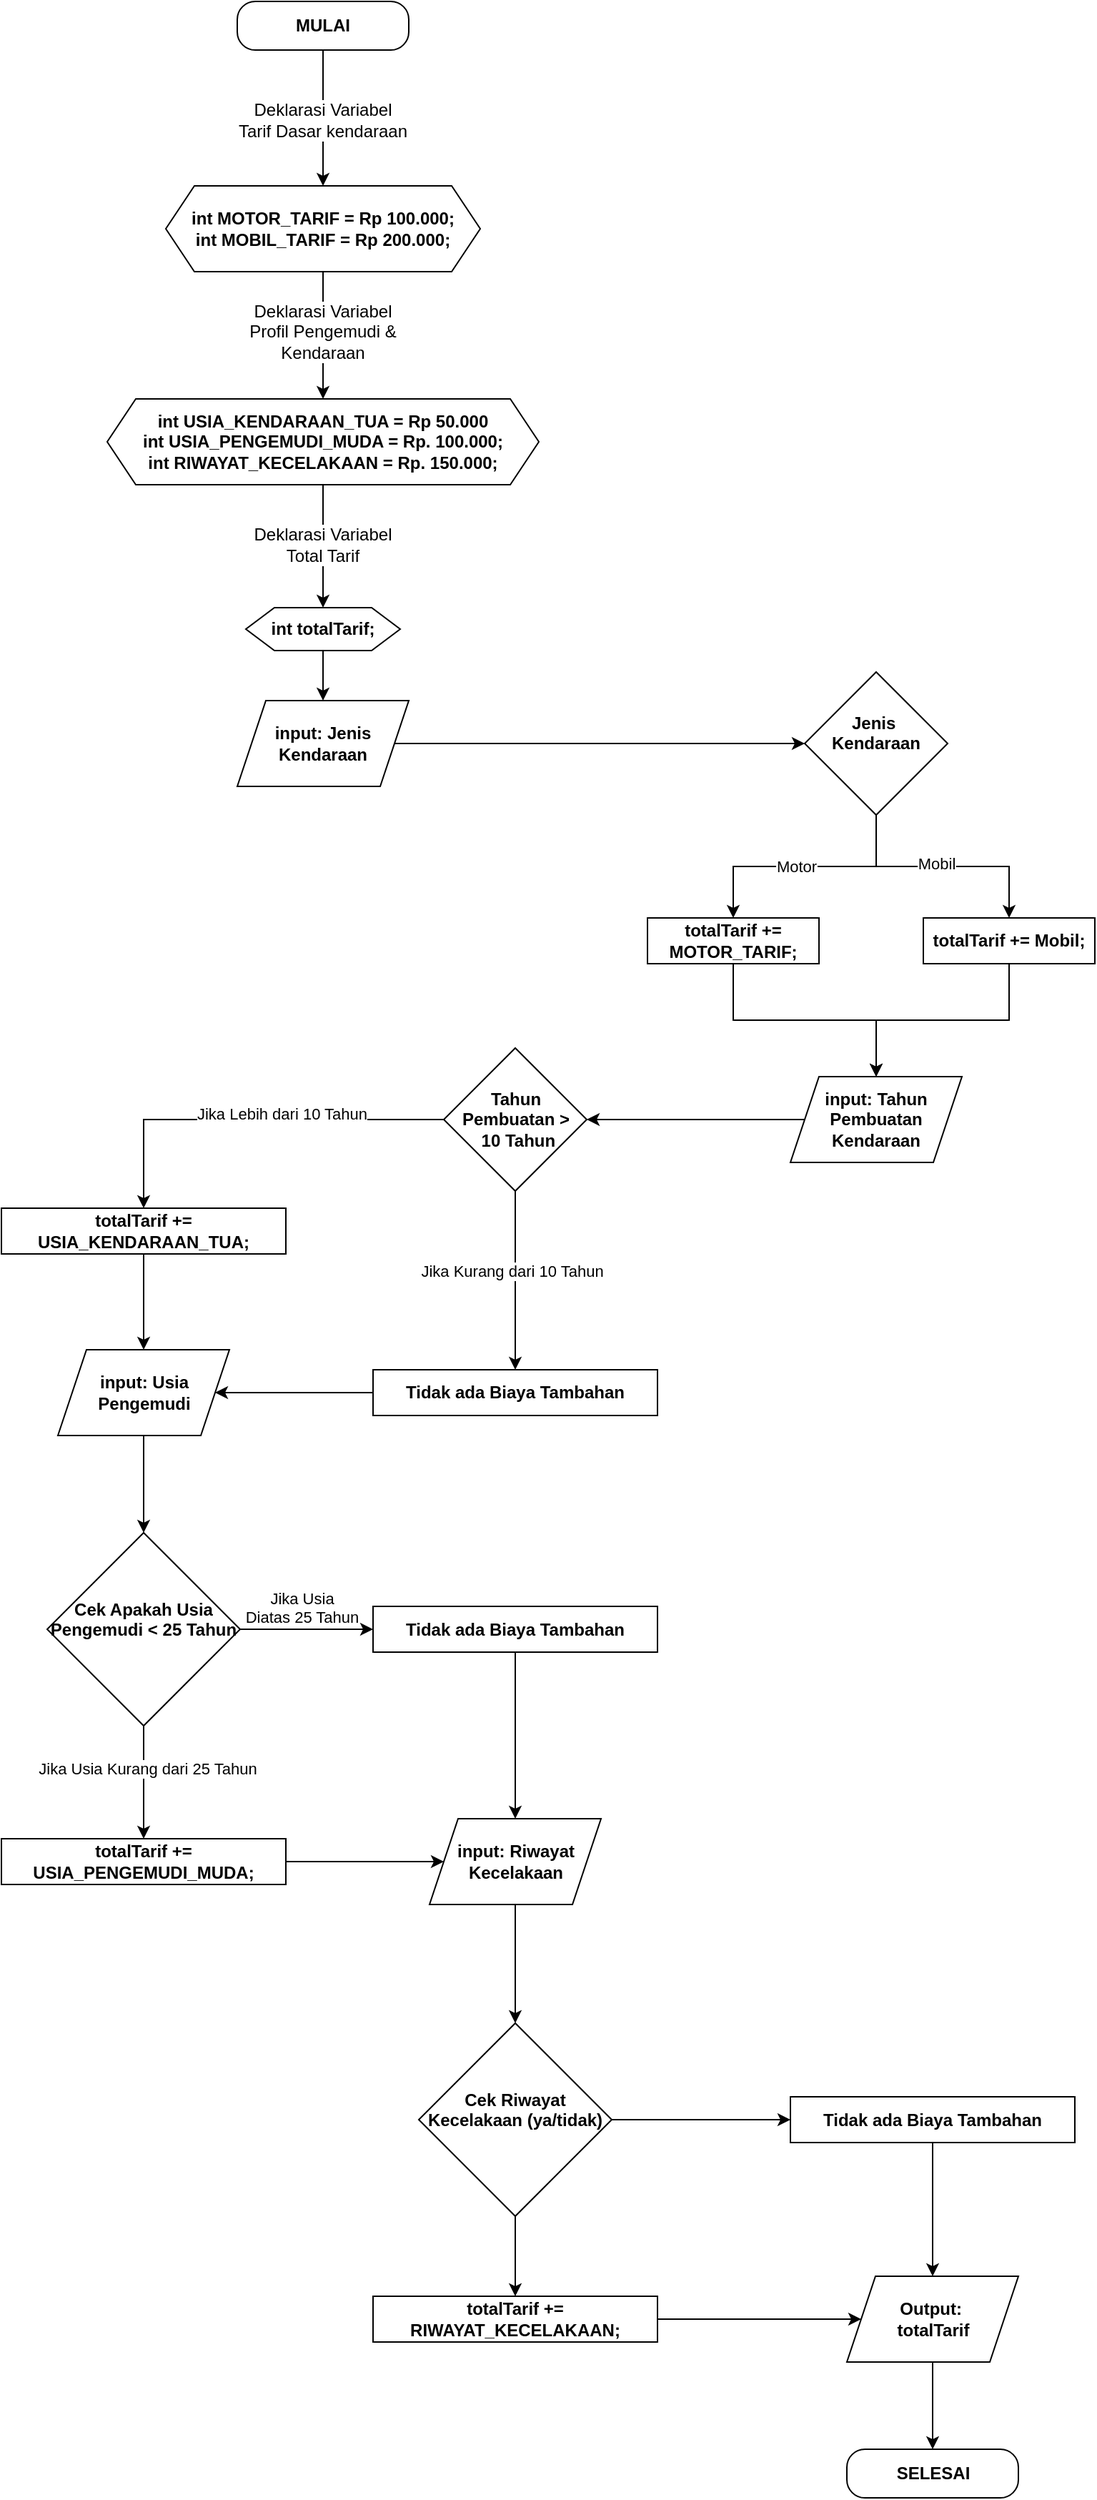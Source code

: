 <mxfile>
    <diagram id="C5RBs43oDa-KdzZeNtuy" name="Page-1">
        <mxGraphModel dx="1351" dy="744" grid="0" gridSize="10" guides="1" tooltips="1" connect="1" arrows="1" fold="1" page="1" pageScale="1" pageWidth="827" pageHeight="1169" background="none" math="0" shadow="0">
            <root>
                <mxCell id="WIyWlLk6GJQsqaUBKTNV-0"/>
                <mxCell id="WIyWlLk6GJQsqaUBKTNV-1" parent="WIyWlLk6GJQsqaUBKTNV-0"/>
                <mxCell id="32K8P8o3c46-vZ3ChS1r-31" value="" style="edgeStyle=orthogonalEdgeStyle;rounded=0;orthogonalLoop=1;jettySize=auto;html=1;" parent="WIyWlLk6GJQsqaUBKTNV-1" source="32K8P8o3c46-vZ3ChS1r-0" target="32K8P8o3c46-vZ3ChS1r-20" edge="1">
                    <mxGeometry relative="1" as="geometry"/>
                </mxCell>
                <mxCell id="32K8P8o3c46-vZ3ChS1r-0" value="input: Jenis Kendaraan" style="shape=parallelogram;perimeter=parallelogramPerimeter;whiteSpace=wrap;html=1;fixedSize=1;fontStyle=1" parent="WIyWlLk6GJQsqaUBKTNV-1" vertex="1">
                    <mxGeometry x="205" y="519" width="120" height="60" as="geometry"/>
                </mxCell>
                <mxCell id="32K8P8o3c46-vZ3ChS1r-11" value="" style="edgeStyle=orthogonalEdgeStyle;rounded=0;orthogonalLoop=1;jettySize=auto;html=1;" parent="WIyWlLk6GJQsqaUBKTNV-1" source="32K8P8o3c46-vZ3ChS1r-2" target="32K8P8o3c46-vZ3ChS1r-6" edge="1">
                    <mxGeometry relative="1" as="geometry"/>
                </mxCell>
                <mxCell id="32K8P8o3c46-vZ3ChS1r-2" value="&lt;b&gt;MULAI&lt;/b&gt;" style="rounded=1;whiteSpace=wrap;html=1;arcSize=37;" parent="WIyWlLk6GJQsqaUBKTNV-1" vertex="1">
                    <mxGeometry x="205" y="30" width="120" height="34" as="geometry"/>
                </mxCell>
                <mxCell id="13" value="" style="edgeStyle=none;html=1;" parent="WIyWlLk6GJQsqaUBKTNV-1" source="32K8P8o3c46-vZ3ChS1r-6" target="32K8P8o3c46-vZ3ChS1r-12" edge="1">
                    <mxGeometry relative="1" as="geometry"/>
                </mxCell>
                <mxCell id="32K8P8o3c46-vZ3ChS1r-6" value="int MOTOR_TARIF = Rp 100.000;&lt;div&gt;int MOBIL_TARIF = Rp 200.000;&lt;/div&gt;" style="shape=hexagon;perimeter=hexagonPerimeter2;whiteSpace=wrap;html=1;fixedSize=1;fontStyle=1" parent="WIyWlLk6GJQsqaUBKTNV-1" vertex="1">
                    <mxGeometry x="155" y="159" width="220" height="60" as="geometry"/>
                </mxCell>
                <mxCell id="32K8P8o3c46-vZ3ChS1r-10" value="Deklarasi Variabel Tarif Dasar kendaraan" style="text;html=1;align=center;verticalAlign=middle;whiteSpace=wrap;rounded=0;labelBackgroundColor=default;" parent="WIyWlLk6GJQsqaUBKTNV-1" vertex="1">
                    <mxGeometry x="203" y="98" width="124" height="30" as="geometry"/>
                </mxCell>
                <mxCell id="32K8P8o3c46-vZ3ChS1r-30" value="" style="edgeStyle=orthogonalEdgeStyle;rounded=0;orthogonalLoop=1;jettySize=auto;html=1;entryX=0.5;entryY=0;entryDx=0;entryDy=0;" parent="WIyWlLk6GJQsqaUBKTNV-1" source="32K8P8o3c46-vZ3ChS1r-12" target="32K8P8o3c46-vZ3ChS1r-55" edge="1">
                    <mxGeometry relative="1" as="geometry"/>
                </mxCell>
                <mxCell id="32K8P8o3c46-vZ3ChS1r-12" value="int USIA_KENDARAAN_TUA = Rp 50.000&lt;br&gt;int USIA_PENGEMUDI_MUDA = Rp. 100.000;&lt;div&gt;int&amp;nbsp;RIWAYAT_KECELAKAAN = Rp. 150.000;&lt;/div&gt;" style="shape=hexagon;perimeter=hexagonPerimeter2;whiteSpace=wrap;html=1;fixedSize=1;fontStyle=1;fontFamily=Helvetica;" parent="WIyWlLk6GJQsqaUBKTNV-1" vertex="1">
                    <mxGeometry x="114" y="308" width="302" height="60" as="geometry"/>
                </mxCell>
                <mxCell id="32K8P8o3c46-vZ3ChS1r-33" value="" style="edgeStyle=orthogonalEdgeStyle;rounded=0;orthogonalLoop=1;jettySize=auto;html=1;" parent="WIyWlLk6GJQsqaUBKTNV-1" source="32K8P8o3c46-vZ3ChS1r-20" target="32K8P8o3c46-vZ3ChS1r-32" edge="1">
                    <mxGeometry relative="1" as="geometry"/>
                </mxCell>
                <mxCell id="32K8P8o3c46-vZ3ChS1r-43" value="Motor" style="edgeLabel;html=1;align=center;verticalAlign=middle;resizable=0;points=[];" parent="32K8P8o3c46-vZ3ChS1r-33" connectable="0" vertex="1">
                    <mxGeometry x="0.206" y="-1" relative="1" as="geometry">
                        <mxPoint x="11" y="1" as="offset"/>
                    </mxGeometry>
                </mxCell>
                <mxCell id="32K8P8o3c46-vZ3ChS1r-37" value="" style="edgeStyle=orthogonalEdgeStyle;rounded=0;orthogonalLoop=1;jettySize=auto;html=1;" parent="WIyWlLk6GJQsqaUBKTNV-1" source="32K8P8o3c46-vZ3ChS1r-20" target="32K8P8o3c46-vZ3ChS1r-34" edge="1">
                    <mxGeometry relative="1" as="geometry"/>
                </mxCell>
                <mxCell id="32K8P8o3c46-vZ3ChS1r-42" value="Mobil" style="edgeLabel;html=1;align=center;verticalAlign=middle;resizable=0;points=[];" parent="32K8P8o3c46-vZ3ChS1r-37" connectable="0" vertex="1">
                    <mxGeometry x="-0.272" y="2" relative="1" as="geometry">
                        <mxPoint x="18" as="offset"/>
                    </mxGeometry>
                </mxCell>
                <mxCell id="32K8P8o3c46-vZ3ChS1r-20" value="&lt;b&gt;Jenis&amp;nbsp;&lt;/b&gt;&lt;div&gt;&lt;b&gt;Kendaraan&lt;/b&gt;&lt;/div&gt;&lt;div&gt;&lt;b&gt;&lt;br&gt;&lt;/b&gt;&lt;/div&gt;" style="rhombus;whiteSpace=wrap;html=1;" parent="WIyWlLk6GJQsqaUBKTNV-1" vertex="1">
                    <mxGeometry x="602" y="499" width="100" height="100" as="geometry"/>
                </mxCell>
                <mxCell id="32K8P8o3c46-vZ3ChS1r-21" value="Deklarasi Variabel&lt;div&gt;Profil Pengemudi &amp;amp; Kendaraan&lt;/div&gt;" style="text;html=1;align=center;verticalAlign=middle;whiteSpace=wrap;rounded=0;labelBackgroundColor=default;" parent="WIyWlLk6GJQsqaUBKTNV-1" vertex="1">
                    <mxGeometry x="203" y="246" width="124" height="30" as="geometry"/>
                </mxCell>
                <mxCell id="32K8P8o3c46-vZ3ChS1r-61" value="" style="edgeStyle=orthogonalEdgeStyle;rounded=0;orthogonalLoop=1;jettySize=auto;html=1;" parent="WIyWlLk6GJQsqaUBKTNV-1" source="32K8P8o3c46-vZ3ChS1r-32" target="32K8P8o3c46-vZ3ChS1r-39" edge="1">
                    <mxGeometry relative="1" as="geometry"/>
                </mxCell>
                <mxCell id="32K8P8o3c46-vZ3ChS1r-32" value="totalTarif += MOTOR_TARIF;" style="rounded=0;whiteSpace=wrap;html=1;fontStyle=1" parent="WIyWlLk6GJQsqaUBKTNV-1" vertex="1">
                    <mxGeometry x="492" y="671" width="120" height="32" as="geometry"/>
                </mxCell>
                <mxCell id="32K8P8o3c46-vZ3ChS1r-63" value="" style="edgeStyle=orthogonalEdgeStyle;rounded=0;orthogonalLoop=1;jettySize=auto;html=1;" parent="WIyWlLk6GJQsqaUBKTNV-1" source="32K8P8o3c46-vZ3ChS1r-34" target="32K8P8o3c46-vZ3ChS1r-39" edge="1">
                    <mxGeometry relative="1" as="geometry"/>
                </mxCell>
                <mxCell id="32K8P8o3c46-vZ3ChS1r-34" value="totalTarif += Mobil;" style="rounded=0;whiteSpace=wrap;html=1;fontStyle=1" parent="WIyWlLk6GJQsqaUBKTNV-1" vertex="1">
                    <mxGeometry x="685" y="671" width="120" height="32" as="geometry"/>
                </mxCell>
                <mxCell id="32K8P8o3c46-vZ3ChS1r-65" value="" style="edgeStyle=orthogonalEdgeStyle;rounded=0;orthogonalLoop=1;jettySize=auto;html=1;" parent="WIyWlLk6GJQsqaUBKTNV-1" source="32K8P8o3c46-vZ3ChS1r-38" target="32K8P8o3c46-vZ3ChS1r-64" edge="1">
                    <mxGeometry relative="1" as="geometry"/>
                </mxCell>
                <mxCell id="32K8P8o3c46-vZ3ChS1r-66" value="Jika Lebih dari 10 Tahun" style="edgeLabel;html=1;align=center;verticalAlign=middle;resizable=0;points=[];labelPosition=center;verticalLabelPosition=middle;" parent="32K8P8o3c46-vZ3ChS1r-65" connectable="0" vertex="1">
                    <mxGeometry x="0.012" y="-4" relative="1" as="geometry">
                        <mxPoint x="24" as="offset"/>
                    </mxGeometry>
                </mxCell>
                <mxCell id="32K8P8o3c46-vZ3ChS1r-68" value="" style="edgeStyle=orthogonalEdgeStyle;rounded=0;orthogonalLoop=1;jettySize=auto;html=1;" parent="WIyWlLk6GJQsqaUBKTNV-1" source="32K8P8o3c46-vZ3ChS1r-38" target="32K8P8o3c46-vZ3ChS1r-67" edge="1">
                    <mxGeometry relative="1" as="geometry"/>
                </mxCell>
                <mxCell id="32K8P8o3c46-vZ3ChS1r-69" value="Jika Kurang dari 10 Tahun" style="edgeLabel;html=1;align=center;verticalAlign=middle;resizable=0;points=[];" parent="32K8P8o3c46-vZ3ChS1r-68" connectable="0" vertex="1">
                    <mxGeometry x="-0.103" y="-3" relative="1" as="geometry">
                        <mxPoint as="offset"/>
                    </mxGeometry>
                </mxCell>
                <mxCell id="32K8P8o3c46-vZ3ChS1r-38" value="&lt;div&gt;&lt;b&gt;Tahun Pembuatan &amp;gt;&lt;/b&gt;&lt;/div&gt;&lt;div&gt;&lt;b&gt;&amp;nbsp;10 Tahun&lt;/b&gt;&lt;/div&gt;" style="rhombus;whiteSpace=wrap;html=1;" parent="WIyWlLk6GJQsqaUBKTNV-1" vertex="1">
                    <mxGeometry x="349.5" y="762" width="100" height="100" as="geometry"/>
                </mxCell>
                <mxCell id="32K8P8o3c46-vZ3ChS1r-53" value="" style="edgeStyle=orthogonalEdgeStyle;rounded=0;orthogonalLoop=1;jettySize=auto;html=1;" parent="WIyWlLk6GJQsqaUBKTNV-1" source="32K8P8o3c46-vZ3ChS1r-39" target="32K8P8o3c46-vZ3ChS1r-38" edge="1">
                    <mxGeometry relative="1" as="geometry"/>
                </mxCell>
                <mxCell id="32K8P8o3c46-vZ3ChS1r-39" value="&lt;span style=&quot;font-weight: 700;&quot;&gt;input: Tahun Pembuatan Kendaraan&lt;/span&gt;" style="shape=parallelogram;perimeter=parallelogramPerimeter;whiteSpace=wrap;html=1;fixedSize=1;" parent="WIyWlLk6GJQsqaUBKTNV-1" vertex="1">
                    <mxGeometry x="592" y="782" width="120" height="60" as="geometry"/>
                </mxCell>
                <mxCell id="17" value="" style="edgeStyle=none;html=1;" edge="1" parent="WIyWlLk6GJQsqaUBKTNV-1" source="32K8P8o3c46-vZ3ChS1r-49" target="16">
                    <mxGeometry relative="1" as="geometry"/>
                </mxCell>
                <mxCell id="32K8P8o3c46-vZ3ChS1r-49" value="&lt;span style=&quot;font-weight: 700;&quot;&gt;Output:&amp;nbsp;&lt;/span&gt;&lt;div&gt;&lt;b&gt;totalTarif&lt;/b&gt;&lt;/div&gt;" style="shape=parallelogram;perimeter=parallelogramPerimeter;whiteSpace=wrap;html=1;fixedSize=1;" parent="WIyWlLk6GJQsqaUBKTNV-1" vertex="1">
                    <mxGeometry x="631.5" y="1621" width="120" height="60" as="geometry"/>
                </mxCell>
                <mxCell id="32K8P8o3c46-vZ3ChS1r-54" value="Deklarasi Variabel&lt;div&gt;Total Tarif&lt;/div&gt;" style="text;html=1;align=center;verticalAlign=middle;whiteSpace=wrap;rounded=0;labelBackgroundColor=default;" parent="WIyWlLk6GJQsqaUBKTNV-1" vertex="1">
                    <mxGeometry x="203" y="395" width="124" height="30" as="geometry"/>
                </mxCell>
                <mxCell id="32K8P8o3c46-vZ3ChS1r-60" value="" style="edgeStyle=orthogonalEdgeStyle;rounded=0;orthogonalLoop=1;jettySize=auto;html=1;" parent="WIyWlLk6GJQsqaUBKTNV-1" source="32K8P8o3c46-vZ3ChS1r-55" target="32K8P8o3c46-vZ3ChS1r-0" edge="1">
                    <mxGeometry relative="1" as="geometry"/>
                </mxCell>
                <mxCell id="32K8P8o3c46-vZ3ChS1r-55" value="int totalTarif;" style="shape=hexagon;perimeter=hexagonPerimeter2;whiteSpace=wrap;html=1;fixedSize=1;fontStyle=1;fontFamily=Helvetica;" parent="WIyWlLk6GJQsqaUBKTNV-1" vertex="1">
                    <mxGeometry x="211" y="454" width="108" height="30" as="geometry"/>
                </mxCell>
                <mxCell id="32K8P8o3c46-vZ3ChS1r-71" value="" style="edgeStyle=orthogonalEdgeStyle;rounded=0;orthogonalLoop=1;jettySize=auto;html=1;" parent="WIyWlLk6GJQsqaUBKTNV-1" source="32K8P8o3c46-vZ3ChS1r-64" target="32K8P8o3c46-vZ3ChS1r-70" edge="1">
                    <mxGeometry relative="1" as="geometry"/>
                </mxCell>
                <mxCell id="32K8P8o3c46-vZ3ChS1r-64" value="totalTarif += USIA_KENDARAAN_TUA;" style="rounded=0;whiteSpace=wrap;html=1;fontStyle=1" parent="WIyWlLk6GJQsqaUBKTNV-1" vertex="1">
                    <mxGeometry x="40" y="874" width="199" height="32" as="geometry"/>
                </mxCell>
                <mxCell id="32K8P8o3c46-vZ3ChS1r-72" value="" style="edgeStyle=orthogonalEdgeStyle;rounded=0;orthogonalLoop=1;jettySize=auto;html=1;" parent="WIyWlLk6GJQsqaUBKTNV-1" source="32K8P8o3c46-vZ3ChS1r-67" target="32K8P8o3c46-vZ3ChS1r-70" edge="1">
                    <mxGeometry relative="1" as="geometry"/>
                </mxCell>
                <mxCell id="32K8P8o3c46-vZ3ChS1r-67" value="Tidak ada Biaya Tambahan" style="rounded=0;whiteSpace=wrap;html=1;fontStyle=1" parent="WIyWlLk6GJQsqaUBKTNV-1" vertex="1">
                    <mxGeometry x="300" y="987" width="199" height="32" as="geometry"/>
                </mxCell>
                <mxCell id="32K8P8o3c46-vZ3ChS1r-74" value="" style="edgeStyle=orthogonalEdgeStyle;rounded=0;orthogonalLoop=1;jettySize=auto;html=1;" parent="WIyWlLk6GJQsqaUBKTNV-1" source="32K8P8o3c46-vZ3ChS1r-70" target="32K8P8o3c46-vZ3ChS1r-73" edge="1">
                    <mxGeometry relative="1" as="geometry"/>
                </mxCell>
                <mxCell id="32K8P8o3c46-vZ3ChS1r-70" value="&lt;span style=&quot;font-weight: 700;&quot;&gt;input: Usia Pengemudi&lt;/span&gt;" style="shape=parallelogram;perimeter=parallelogramPerimeter;whiteSpace=wrap;html=1;fixedSize=1;" parent="WIyWlLk6GJQsqaUBKTNV-1" vertex="1">
                    <mxGeometry x="79.5" y="973" width="120" height="60" as="geometry"/>
                </mxCell>
                <mxCell id="32K8P8o3c46-vZ3ChS1r-79" value="" style="edgeStyle=orthogonalEdgeStyle;rounded=0;orthogonalLoop=1;jettySize=auto;html=1;" parent="WIyWlLk6GJQsqaUBKTNV-1" source="32K8P8o3c46-vZ3ChS1r-73" target="32K8P8o3c46-vZ3ChS1r-77" edge="1">
                    <mxGeometry relative="1" as="geometry"/>
                </mxCell>
                <mxCell id="14" value="Jika Usia Kurang dari 25 Tahun" style="edgeLabel;html=1;align=center;verticalAlign=middle;resizable=0;points=[];" parent="32K8P8o3c46-vZ3ChS1r-79" vertex="1" connectable="0">
                    <mxGeometry x="-0.235" y="2" relative="1" as="geometry">
                        <mxPoint as="offset"/>
                    </mxGeometry>
                </mxCell>
                <mxCell id="32K8P8o3c46-vZ3ChS1r-82" value="" style="edgeStyle=orthogonalEdgeStyle;rounded=0;orthogonalLoop=1;jettySize=auto;html=1;" parent="WIyWlLk6GJQsqaUBKTNV-1" source="32K8P8o3c46-vZ3ChS1r-73" target="32K8P8o3c46-vZ3ChS1r-80" edge="1">
                    <mxGeometry relative="1" as="geometry"/>
                </mxCell>
                <mxCell id="15" value="Jika Usia &lt;br style=&quot;font-size: 10px;&quot;&gt;Diatas 25 Tahun" style="edgeLabel;html=1;align=center;verticalAlign=bottom;resizable=0;points=[];fontStyle=0" parent="32K8P8o3c46-vZ3ChS1r-82" vertex="1" connectable="0">
                    <mxGeometry x="-0.251" y="-2" relative="1" as="geometry">
                        <mxPoint x="8" y="-2" as="offset"/>
                    </mxGeometry>
                </mxCell>
                <mxCell id="32K8P8o3c46-vZ3ChS1r-73" value="&lt;div&gt;&lt;b&gt;Cek Apakah Usia Pengemudi &amp;lt; 25 Tahun&lt;/b&gt;&lt;/div&gt;&lt;div&gt;&lt;b&gt;&lt;br&gt;&lt;/b&gt;&lt;/div&gt;" style="rhombus;whiteSpace=wrap;html=1;" parent="WIyWlLk6GJQsqaUBKTNV-1" vertex="1">
                    <mxGeometry x="72" y="1101" width="135" height="135" as="geometry"/>
                </mxCell>
                <mxCell id="1" value="" style="edgeStyle=none;html=1;" parent="WIyWlLk6GJQsqaUBKTNV-1" source="32K8P8o3c46-vZ3ChS1r-77" target="32K8P8o3c46-vZ3ChS1r-83" edge="1">
                    <mxGeometry relative="1" as="geometry"/>
                </mxCell>
                <mxCell id="32K8P8o3c46-vZ3ChS1r-77" value="totalTarif += USIA_PENGEMUDI_MUDA;" style="rounded=0;whiteSpace=wrap;html=1;fontStyle=1" parent="WIyWlLk6GJQsqaUBKTNV-1" vertex="1">
                    <mxGeometry x="40" y="1315" width="199" height="32" as="geometry"/>
                </mxCell>
                <mxCell id="0" value="" style="edgeStyle=none;html=1;" parent="WIyWlLk6GJQsqaUBKTNV-1" source="32K8P8o3c46-vZ3ChS1r-80" target="32K8P8o3c46-vZ3ChS1r-83" edge="1">
                    <mxGeometry relative="1" as="geometry"/>
                </mxCell>
                <mxCell id="32K8P8o3c46-vZ3ChS1r-80" value="Tidak ada Biaya Tambahan" style="rounded=0;whiteSpace=wrap;html=1;fontStyle=1" parent="WIyWlLk6GJQsqaUBKTNV-1" vertex="1">
                    <mxGeometry x="300" y="1152.5" width="199" height="32" as="geometry"/>
                </mxCell>
                <mxCell id="5" value="" style="edgeStyle=none;html=1;" parent="WIyWlLk6GJQsqaUBKTNV-1" source="32K8P8o3c46-vZ3ChS1r-83" target="2" edge="1">
                    <mxGeometry relative="1" as="geometry"/>
                </mxCell>
                <mxCell id="32K8P8o3c46-vZ3ChS1r-83" value="&lt;span style=&quot;font-weight: 700;&quot;&gt;input: Riwayat Kecelakaan&lt;/span&gt;" style="shape=parallelogram;perimeter=parallelogramPerimeter;whiteSpace=wrap;html=1;fixedSize=1;" parent="WIyWlLk6GJQsqaUBKTNV-1" vertex="1">
                    <mxGeometry x="339.5" y="1301" width="120" height="60" as="geometry"/>
                </mxCell>
                <mxCell id="6" value="" style="edgeStyle=none;html=1;" parent="WIyWlLk6GJQsqaUBKTNV-1" source="2" target="4" edge="1">
                    <mxGeometry relative="1" as="geometry"/>
                </mxCell>
                <mxCell id="12" value="" style="edgeStyle=none;html=1;" parent="WIyWlLk6GJQsqaUBKTNV-1" source="2" target="9" edge="1">
                    <mxGeometry relative="1" as="geometry"/>
                </mxCell>
                <mxCell id="2" value="&lt;div style=&quot;&quot;&gt;&lt;b&gt;Cek Riwayat Kecelakaan (ya/tidak)&lt;/b&gt;&lt;/div&gt;&lt;div style=&quot;&quot;&gt;&lt;b&gt;&lt;br&gt;&lt;/b&gt;&lt;/div&gt;" style="rhombus;whiteSpace=wrap;html=1;" parent="WIyWlLk6GJQsqaUBKTNV-1" vertex="1">
                    <mxGeometry x="332" y="1444" width="135" height="135" as="geometry"/>
                </mxCell>
                <mxCell id="10" value="" style="edgeStyle=none;html=1;" parent="WIyWlLk6GJQsqaUBKTNV-1" source="4" target="32K8P8o3c46-vZ3ChS1r-49" edge="1">
                    <mxGeometry relative="1" as="geometry"/>
                </mxCell>
                <mxCell id="4" value="totalTarif += RIWAYAT_KECELAKAAN;" style="rounded=0;whiteSpace=wrap;html=1;fontStyle=1" parent="WIyWlLk6GJQsqaUBKTNV-1" vertex="1">
                    <mxGeometry x="300" y="1635" width="199" height="32" as="geometry"/>
                </mxCell>
                <mxCell id="11" value="" style="edgeStyle=none;html=1;" parent="WIyWlLk6GJQsqaUBKTNV-1" source="9" target="32K8P8o3c46-vZ3ChS1r-49" edge="1">
                    <mxGeometry relative="1" as="geometry"/>
                </mxCell>
                <mxCell id="9" value="Tidak ada Biaya Tambahan" style="rounded=0;whiteSpace=wrap;html=1;fontStyle=1" parent="WIyWlLk6GJQsqaUBKTNV-1" vertex="1">
                    <mxGeometry x="592" y="1495.5" width="199" height="32" as="geometry"/>
                </mxCell>
                <mxCell id="16" value="&lt;b&gt;SELESAI&lt;/b&gt;" style="rounded=1;whiteSpace=wrap;html=1;arcSize=37;" parent="WIyWlLk6GJQsqaUBKTNV-1" vertex="1">
                    <mxGeometry x="631.5" y="1742" width="120" height="34" as="geometry"/>
                </mxCell>
            </root>
        </mxGraphModel>
    </diagram>
</mxfile>